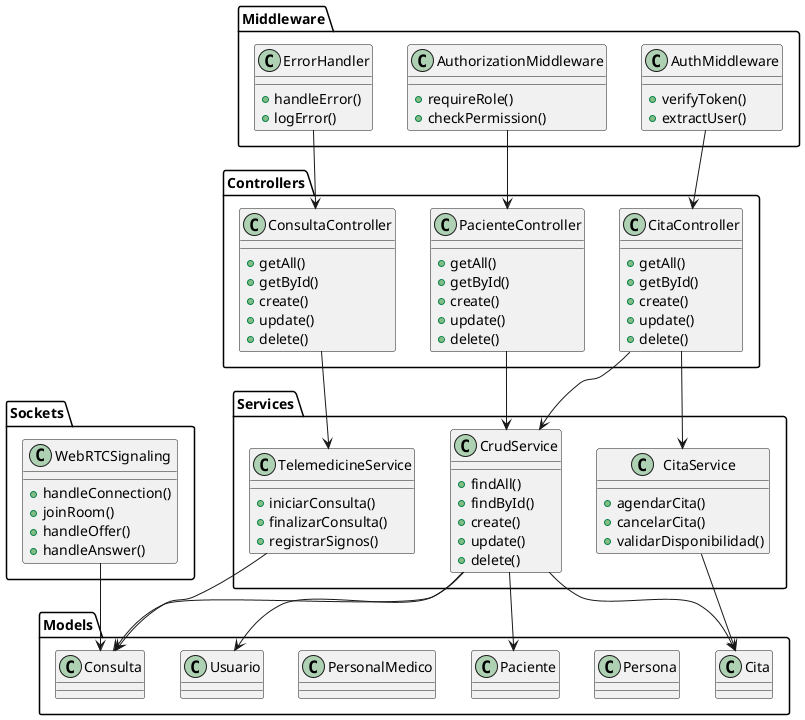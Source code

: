 @startuml Arquitectura

package "Controllers" {
    class CitaController {
        + getAll()
        + getById()
        + create()
        + update()
        + delete()
    }

    class PacienteController {
        + getAll()
        + getById()
        + create()
        + update()
        + delete()
    }

    class ConsultaController {
        + getAll()
        + getById()
        + create()
        + update()
        + delete()
    }
}

package "Services" {
    class CrudService {
        + findAll()
        + findById()
        + create()
        + update()
        + delete()
    }

    class CitaService {
        + agendarCita()
        + cancelarCita()
        + validarDisponibilidad()
    }

    class TelemedicineService {
        + iniciarConsulta()
        + finalizarConsulta()
        + registrarSignos()
    }
}

package "Middleware" {
    class AuthMiddleware {
        + verifyToken()
        + extractUser()
    }

    class AuthorizationMiddleware {
        + requireRole()
        + checkPermission()
    }

    class ErrorHandler {
        + handleError()
        + logError()
    }
}

package "Models" {
    class Usuario
    class Persona
    class Paciente
    class PersonalMedico
    class Cita
    class Consulta
}

package "Sockets" {
    class WebRTCSignaling {
        + handleConnection()
        + joinRoom()
        + handleOffer()
        + handleAnswer()
    }
}

' Relaciones
CitaController --> CrudService
CitaController --> CitaService
PacienteController --> CrudService
ConsultaController --> TelemedicineService

CrudService --> Usuario
CrudService --> Paciente
CrudService --> Cita
CrudService --> Consulta

CitaService --> Cita
TelemedicineService --> Consulta

AuthMiddleware --> CitaController
AuthorizationMiddleware --> PacienteController
ErrorHandler --> ConsultaController

WebRTCSignaling --> Consulta

@enduml
